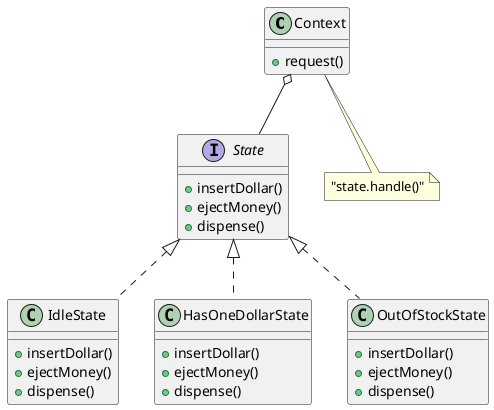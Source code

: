 @startuml

class Context {
+ request()
}
interface State {
+ insertDollar()
+ ejectMoney()
+ dispense()
}
class IdleState {
+ insertDollar()
+ ejectMoney()
+ dispense()
}
class HasOneDollarState {
+ insertDollar()
+ ejectMoney()
+ dispense()
}
class OutOfStockState {
+ insertDollar()
+ ejectMoney()
+ dispense()
}
note bottom of Context : "state.handle()"

Context o-- State

State <|.. IdleState
State <|.. HasOneDollarState
State <|.. OutOfStockState
@enduml